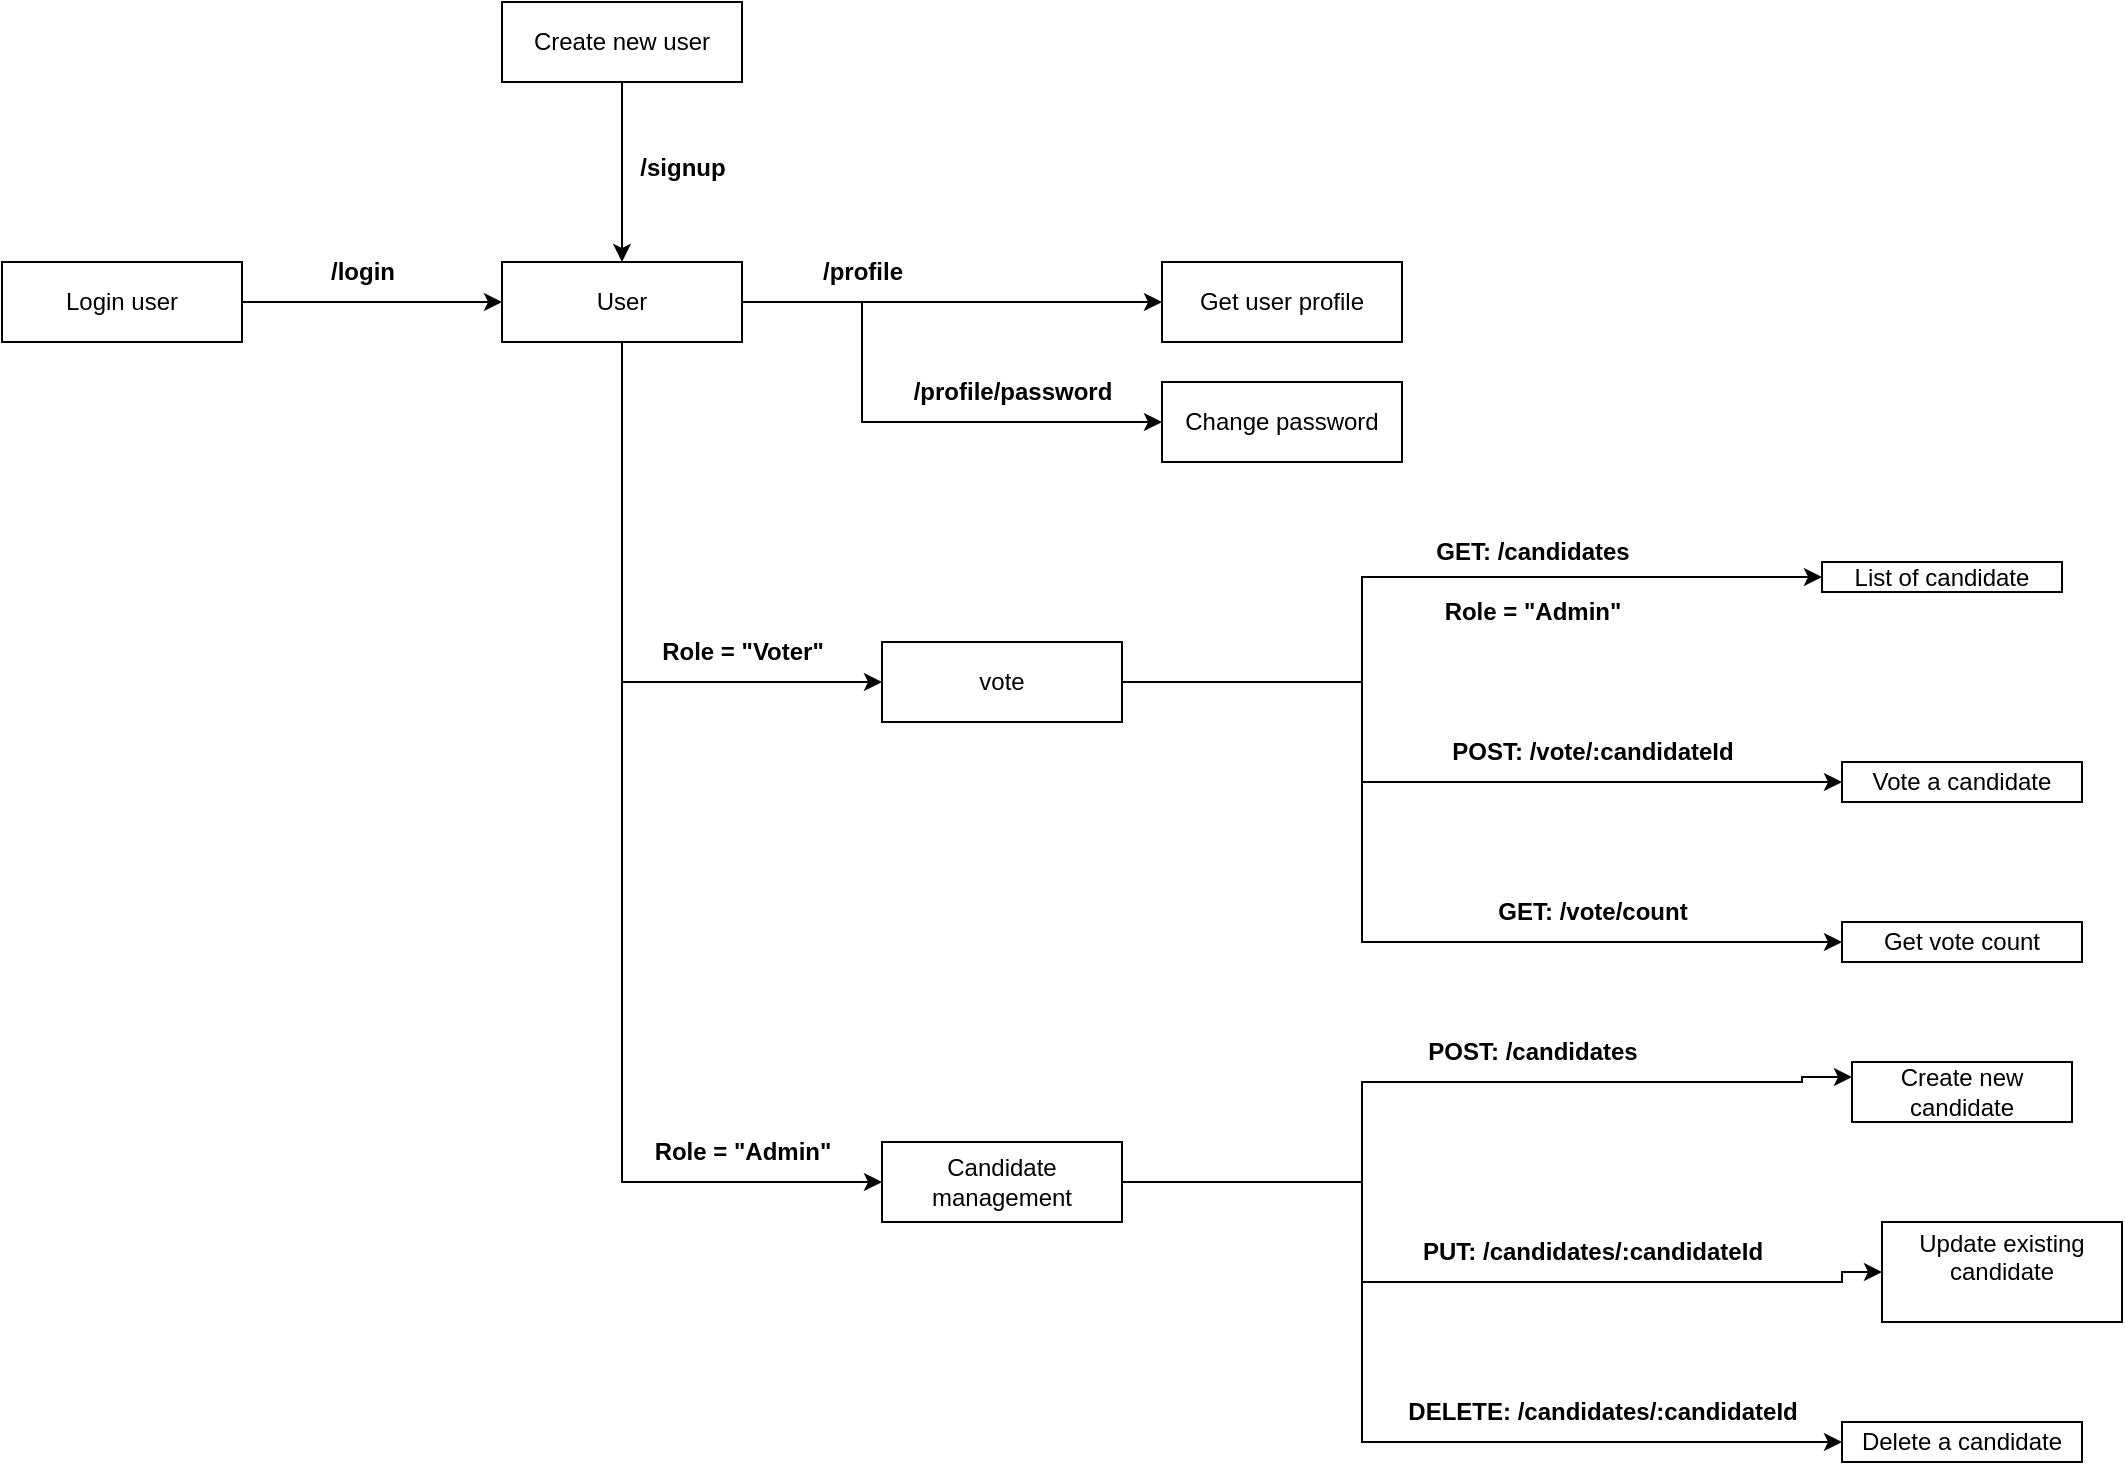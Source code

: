 <mxfile version="25.0.1">
  <diagram name="Page-1" id="H7TCFrqUfKKYPnF29IYS">
    <mxGraphModel dx="2095" dy="1200" grid="1" gridSize="10" guides="1" tooltips="1" connect="1" arrows="1" fold="1" page="0" pageScale="1" pageWidth="827" pageHeight="1169" math="0" shadow="0">
      <root>
        <mxCell id="0" />
        <mxCell id="1" parent="0" />
        <mxCell id="bIuev3zjEq6qdcHelDSs-10" style="edgeStyle=orthogonalEdgeStyle;rounded=0;orthogonalLoop=1;jettySize=auto;html=1;entryX=0;entryY=0.5;entryDx=0;entryDy=0;" edge="1" parent="1" source="aIDiWhRKAliZ6fOWrdgh-1" target="bIuev3zjEq6qdcHelDSs-9">
          <mxGeometry relative="1" as="geometry" />
        </mxCell>
        <mxCell id="bIuev3zjEq6qdcHelDSs-22" style="edgeStyle=orthogonalEdgeStyle;rounded=0;orthogonalLoop=1;jettySize=auto;html=1;exitX=0.5;exitY=1;exitDx=0;exitDy=0;entryX=0;entryY=0.5;entryDx=0;entryDy=0;" edge="1" parent="1" source="aIDiWhRKAliZ6fOWrdgh-1" target="bIuev3zjEq6qdcHelDSs-24">
          <mxGeometry relative="1" as="geometry">
            <mxPoint x="340" y="450" as="targetPoint" />
          </mxGeometry>
        </mxCell>
        <mxCell id="bIuev3zjEq6qdcHelDSs-60" style="edgeStyle=orthogonalEdgeStyle;rounded=0;orthogonalLoop=1;jettySize=auto;html=1;entryX=0;entryY=0.5;entryDx=0;entryDy=0;" edge="1" parent="1" source="aIDiWhRKAliZ6fOWrdgh-1" target="bIuev3zjEq6qdcHelDSs-50">
          <mxGeometry relative="1" as="geometry">
            <Array as="points">
              <mxPoint x="340" y="690" />
            </Array>
          </mxGeometry>
        </mxCell>
        <mxCell id="aIDiWhRKAliZ6fOWrdgh-1" value="User" style="rounded=0;whiteSpace=wrap;html=1;" parent="1" vertex="1">
          <mxGeometry x="280" y="230" width="120" height="40" as="geometry" />
        </mxCell>
        <mxCell id="bIuev3zjEq6qdcHelDSs-5" style="edgeStyle=orthogonalEdgeStyle;rounded=0;orthogonalLoop=1;jettySize=auto;html=1;entryX=0.5;entryY=0;entryDx=0;entryDy=0;" edge="1" parent="1" source="bIuev3zjEq6qdcHelDSs-1" target="aIDiWhRKAliZ6fOWrdgh-1">
          <mxGeometry relative="1" as="geometry" />
        </mxCell>
        <mxCell id="bIuev3zjEq6qdcHelDSs-1" value="Create new user" style="rounded=0;whiteSpace=wrap;html=1;" vertex="1" parent="1">
          <mxGeometry x="280" y="100" width="120" height="40" as="geometry" />
        </mxCell>
        <mxCell id="bIuev3zjEq6qdcHelDSs-6" style="edgeStyle=orthogonalEdgeStyle;rounded=0;orthogonalLoop=1;jettySize=auto;html=1;exitX=0.5;exitY=1;exitDx=0;exitDy=0;" edge="1" parent="1" source="aIDiWhRKAliZ6fOWrdgh-1" target="aIDiWhRKAliZ6fOWrdgh-1">
          <mxGeometry relative="1" as="geometry" />
        </mxCell>
        <mxCell id="bIuev3zjEq6qdcHelDSs-8" value="/signup" style="text;html=1;align=center;verticalAlign=middle;resizable=0;points=[];autosize=1;strokeColor=none;fillColor=none;fontStyle=1" vertex="1" parent="1">
          <mxGeometry x="340" y="168" width="60" height="30" as="geometry" />
        </mxCell>
        <mxCell id="bIuev3zjEq6qdcHelDSs-9" value="Get user profile" style="rounded=0;whiteSpace=wrap;html=1;" vertex="1" parent="1">
          <mxGeometry x="610" y="230" width="120" height="40" as="geometry" />
        </mxCell>
        <mxCell id="bIuev3zjEq6qdcHelDSs-14" style="edgeStyle=orthogonalEdgeStyle;rounded=0;orthogonalLoop=1;jettySize=auto;html=1;entryX=0;entryY=0.5;entryDx=0;entryDy=0;" edge="1" parent="1" source="bIuev3zjEq6qdcHelDSs-11" target="bIuev3zjEq6qdcHelDSs-13">
          <mxGeometry relative="1" as="geometry">
            <mxPoint x="500" y="310" as="targetPoint" />
            <Array as="points">
              <mxPoint x="460" y="310" />
            </Array>
          </mxGeometry>
        </mxCell>
        <mxCell id="bIuev3zjEq6qdcHelDSs-11" value="/profile" style="text;html=1;align=center;verticalAlign=middle;resizable=0;points=[];autosize=1;strokeColor=none;fillColor=none;fontStyle=1" vertex="1" parent="1">
          <mxGeometry x="430" y="220" width="60" height="30" as="geometry" />
        </mxCell>
        <mxCell id="bIuev3zjEq6qdcHelDSs-13" value="Change password" style="rounded=0;whiteSpace=wrap;html=1;" vertex="1" parent="1">
          <mxGeometry x="610" y="290" width="120" height="40" as="geometry" />
        </mxCell>
        <mxCell id="bIuev3zjEq6qdcHelDSs-15" value="/profile/password" style="text;html=1;align=center;verticalAlign=middle;resizable=0;points=[];autosize=1;strokeColor=none;fillColor=none;fontStyle=1" vertex="1" parent="1">
          <mxGeometry x="480" y="280" width="110" height="30" as="geometry" />
        </mxCell>
        <mxCell id="bIuev3zjEq6qdcHelDSs-19" style="edgeStyle=orthogonalEdgeStyle;rounded=0;orthogonalLoop=1;jettySize=auto;html=1;" edge="1" parent="1" source="bIuev3zjEq6qdcHelDSs-16" target="aIDiWhRKAliZ6fOWrdgh-1">
          <mxGeometry relative="1" as="geometry" />
        </mxCell>
        <mxCell id="bIuev3zjEq6qdcHelDSs-16" value="Login user" style="rounded=0;whiteSpace=wrap;html=1;" vertex="1" parent="1">
          <mxGeometry x="30" y="230" width="120" height="40" as="geometry" />
        </mxCell>
        <mxCell id="bIuev3zjEq6qdcHelDSs-20" value="/login" style="text;html=1;align=center;verticalAlign=middle;resizable=0;points=[];autosize=1;strokeColor=none;fillColor=none;fontStyle=1" vertex="1" parent="1">
          <mxGeometry x="185" y="220" width="50" height="30" as="geometry" />
        </mxCell>
        <mxCell id="bIuev3zjEq6qdcHelDSs-30" style="edgeStyle=orthogonalEdgeStyle;rounded=0;orthogonalLoop=1;jettySize=auto;html=1;exitX=1;exitY=0.5;exitDx=0;exitDy=0;entryX=0;entryY=0.5;entryDx=0;entryDy=0;" edge="1" parent="1" source="bIuev3zjEq6qdcHelDSs-24" target="bIuev3zjEq6qdcHelDSs-28">
          <mxGeometry relative="1" as="geometry">
            <Array as="points">
              <mxPoint x="710" y="440" />
              <mxPoint x="710" y="388" />
            </Array>
          </mxGeometry>
        </mxCell>
        <mxCell id="bIuev3zjEq6qdcHelDSs-31" style="edgeStyle=orthogonalEdgeStyle;rounded=0;orthogonalLoop=1;jettySize=auto;html=1;exitX=1;exitY=0.5;exitDx=0;exitDy=0;entryX=0;entryY=0.5;entryDx=0;entryDy=0;" edge="1" parent="1" source="bIuev3zjEq6qdcHelDSs-24" target="bIuev3zjEq6qdcHelDSs-29">
          <mxGeometry relative="1" as="geometry">
            <Array as="points">
              <mxPoint x="710" y="440" />
              <mxPoint x="710" y="490" />
              <mxPoint x="950" y="490" />
            </Array>
          </mxGeometry>
        </mxCell>
        <mxCell id="bIuev3zjEq6qdcHelDSs-43" style="edgeStyle=orthogonalEdgeStyle;rounded=0;orthogonalLoop=1;jettySize=auto;html=1;entryX=0;entryY=0.5;entryDx=0;entryDy=0;" edge="1" parent="1" source="bIuev3zjEq6qdcHelDSs-24" target="bIuev3zjEq6qdcHelDSs-39">
          <mxGeometry relative="1" as="geometry">
            <Array as="points">
              <mxPoint x="710" y="440" />
              <mxPoint x="710" y="570" />
            </Array>
          </mxGeometry>
        </mxCell>
        <mxCell id="bIuev3zjEq6qdcHelDSs-24" value="vote" style="rounded=0;whiteSpace=wrap;html=1;" vertex="1" parent="1">
          <mxGeometry x="470" y="420" width="120" height="40" as="geometry" />
        </mxCell>
        <mxCell id="bIuev3zjEq6qdcHelDSs-27" value="Role = &quot;Voter&quot;" style="text;html=1;align=center;verticalAlign=middle;resizable=0;points=[];autosize=1;strokeColor=none;fillColor=none;fontStyle=1" vertex="1" parent="1">
          <mxGeometry x="350" y="410" width="100" height="30" as="geometry" />
        </mxCell>
        <mxCell id="bIuev3zjEq6qdcHelDSs-28" value="List of candidate" style="rounded=0;whiteSpace=wrap;html=1;" vertex="1" parent="1">
          <mxGeometry x="940" y="380" width="120" height="15" as="geometry" />
        </mxCell>
        <mxCell id="bIuev3zjEq6qdcHelDSs-29" value="Vote a candidate" style="rounded=0;whiteSpace=wrap;html=1;" vertex="1" parent="1">
          <mxGeometry x="950" y="480" width="120" height="20" as="geometry" />
        </mxCell>
        <mxCell id="bIuev3zjEq6qdcHelDSs-32" value="GET: /candidates" style="text;html=1;align=center;verticalAlign=middle;resizable=0;points=[];autosize=1;strokeColor=none;fillColor=none;fontStyle=1" vertex="1" parent="1">
          <mxGeometry x="740" y="360" width="110" height="30" as="geometry" />
        </mxCell>
        <mxCell id="bIuev3zjEq6qdcHelDSs-34" value="Role = &quot;Admin&quot;" style="text;html=1;align=center;verticalAlign=middle;resizable=0;points=[];autosize=1;strokeColor=none;fillColor=none;fontStyle=1" vertex="1" parent="1">
          <mxGeometry x="745" y="390" width="100" height="30" as="geometry" />
        </mxCell>
        <mxCell id="bIuev3zjEq6qdcHelDSs-35" value="POST: /vote/:candidateId" style="text;html=1;align=center;verticalAlign=middle;resizable=0;points=[];autosize=1;strokeColor=none;fillColor=none;fontStyle=1" vertex="1" parent="1">
          <mxGeometry x="745" y="460" width="160" height="30" as="geometry" />
        </mxCell>
        <mxCell id="bIuev3zjEq6qdcHelDSs-37" style="edgeStyle=orthogonalEdgeStyle;rounded=0;orthogonalLoop=1;jettySize=auto;html=1;exitX=0.5;exitY=1;exitDx=0;exitDy=0;" edge="1" parent="1" source="bIuev3zjEq6qdcHelDSs-29" target="bIuev3zjEq6qdcHelDSs-29">
          <mxGeometry relative="1" as="geometry" />
        </mxCell>
        <mxCell id="bIuev3zjEq6qdcHelDSs-39" value="Get vote count" style="rounded=0;whiteSpace=wrap;html=1;" vertex="1" parent="1">
          <mxGeometry x="950" y="560" width="120" height="20" as="geometry" />
        </mxCell>
        <mxCell id="bIuev3zjEq6qdcHelDSs-44" value="GET: /vote/count" style="text;html=1;align=center;verticalAlign=middle;resizable=0;points=[];autosize=1;strokeColor=none;fillColor=none;fontStyle=1" vertex="1" parent="1">
          <mxGeometry x="770" y="540" width="110" height="30" as="geometry" />
        </mxCell>
        <mxCell id="bIuev3zjEq6qdcHelDSs-47" style="edgeStyle=orthogonalEdgeStyle;rounded=0;orthogonalLoop=1;jettySize=auto;html=1;exitX=1;exitY=0.5;exitDx=0;exitDy=0;entryX=0;entryY=0.25;entryDx=0;entryDy=0;" edge="1" source="bIuev3zjEq6qdcHelDSs-50" target="bIuev3zjEq6qdcHelDSs-52" parent="1">
          <mxGeometry relative="1" as="geometry">
            <mxPoint x="970" y="640" as="targetPoint" />
            <Array as="points">
              <mxPoint x="710" y="690" />
              <mxPoint x="710" y="640" />
              <mxPoint x="930" y="640" />
              <mxPoint x="930" y="638" />
            </Array>
          </mxGeometry>
        </mxCell>
        <mxCell id="bIuev3zjEq6qdcHelDSs-48" style="edgeStyle=orthogonalEdgeStyle;rounded=0;orthogonalLoop=1;jettySize=auto;html=1;exitX=1;exitY=0.5;exitDx=0;exitDy=0;entryX=0;entryY=0.5;entryDx=0;entryDy=0;" edge="1" source="bIuev3zjEq6qdcHelDSs-50" target="bIuev3zjEq6qdcHelDSs-53" parent="1">
          <mxGeometry relative="1" as="geometry">
            <Array as="points">
              <mxPoint x="710" y="690" />
              <mxPoint x="710" y="740" />
              <mxPoint x="950" y="740" />
            </Array>
          </mxGeometry>
        </mxCell>
        <mxCell id="bIuev3zjEq6qdcHelDSs-49" style="edgeStyle=orthogonalEdgeStyle;rounded=0;orthogonalLoop=1;jettySize=auto;html=1;entryX=0;entryY=0.5;entryDx=0;entryDy=0;" edge="1" source="bIuev3zjEq6qdcHelDSs-50" target="bIuev3zjEq6qdcHelDSs-58" parent="1">
          <mxGeometry relative="1" as="geometry">
            <Array as="points">
              <mxPoint x="710" y="690" />
              <mxPoint x="710" y="820" />
            </Array>
          </mxGeometry>
        </mxCell>
        <mxCell id="bIuev3zjEq6qdcHelDSs-50" value="Candidate management" style="rounded=0;whiteSpace=wrap;html=1;" vertex="1" parent="1">
          <mxGeometry x="470" y="670" width="120" height="40" as="geometry" />
        </mxCell>
        <mxCell id="bIuev3zjEq6qdcHelDSs-51" value="Role = &quot;Admin&quot;" style="text;html=1;align=center;verticalAlign=middle;resizable=0;points=[];autosize=1;strokeColor=none;fillColor=none;fontStyle=1" vertex="1" parent="1">
          <mxGeometry x="350" y="660" width="100" height="30" as="geometry" />
        </mxCell>
        <mxCell id="bIuev3zjEq6qdcHelDSs-52" value="Create new candidate" style="rounded=0;whiteSpace=wrap;html=1;strokeWidth=1;fillColor=default;" vertex="1" parent="1">
          <mxGeometry x="955" y="630" width="110" height="30" as="geometry" />
        </mxCell>
        <mxCell id="bIuev3zjEq6qdcHelDSs-53" value="Update existing candidate&lt;div&gt;&lt;br&gt;&lt;/div&gt;" style="rounded=0;whiteSpace=wrap;html=1;" vertex="1" parent="1">
          <mxGeometry x="970" y="710" width="120" height="50" as="geometry" />
        </mxCell>
        <mxCell id="bIuev3zjEq6qdcHelDSs-54" value="POST: /candidates" style="text;html=1;align=center;verticalAlign=middle;resizable=0;points=[];autosize=1;strokeColor=none;fillColor=none;fontStyle=1" vertex="1" parent="1">
          <mxGeometry x="735" y="610" width="120" height="30" as="geometry" />
        </mxCell>
        <mxCell id="bIuev3zjEq6qdcHelDSs-56" value="PUT: /candidates/:candidateId" style="text;html=1;align=center;verticalAlign=middle;resizable=0;points=[];autosize=1;strokeColor=none;fillColor=none;fontStyle=1" vertex="1" parent="1">
          <mxGeometry x="735" y="710" width="180" height="30" as="geometry" />
        </mxCell>
        <mxCell id="bIuev3zjEq6qdcHelDSs-57" style="edgeStyle=orthogonalEdgeStyle;rounded=0;orthogonalLoop=1;jettySize=auto;html=1;exitX=0.5;exitY=1;exitDx=0;exitDy=0;" edge="1" source="bIuev3zjEq6qdcHelDSs-53" target="bIuev3zjEq6qdcHelDSs-53" parent="1">
          <mxGeometry relative="1" as="geometry" />
        </mxCell>
        <mxCell id="bIuev3zjEq6qdcHelDSs-58" value="Delete a candidate" style="rounded=0;whiteSpace=wrap;html=1;" vertex="1" parent="1">
          <mxGeometry x="950" y="810" width="120" height="20" as="geometry" />
        </mxCell>
        <mxCell id="bIuev3zjEq6qdcHelDSs-61" value="DELETE: /candidates/:candidateId" style="text;html=1;align=center;verticalAlign=middle;resizable=0;points=[];autosize=1;strokeColor=none;fillColor=none;fontStyle=1" vertex="1" parent="1">
          <mxGeometry x="725" y="790" width="210" height="30" as="geometry" />
        </mxCell>
      </root>
    </mxGraphModel>
  </diagram>
</mxfile>

